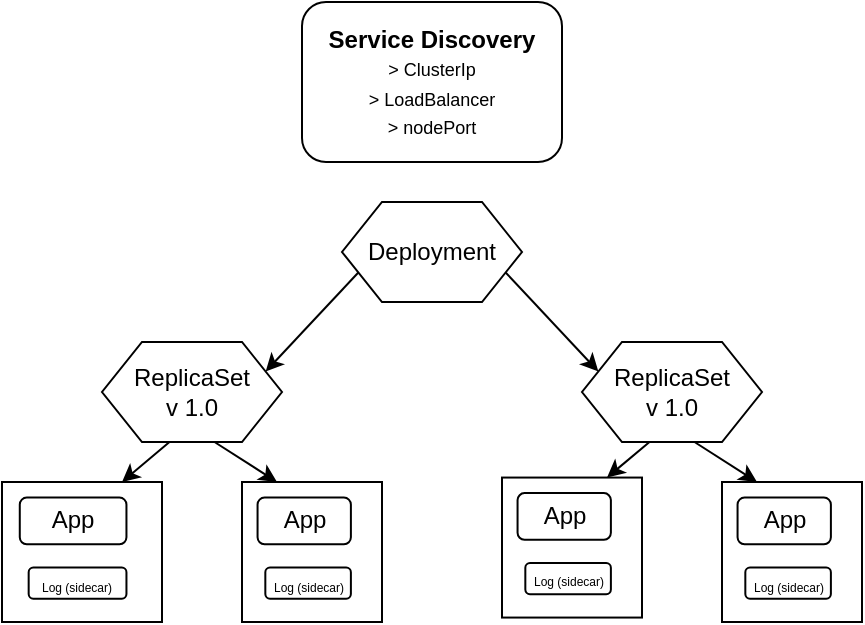 <mxfile version="24.2.2" type="device">
  <diagram name="Page-1" id="Sx2UZqs4cbNBT7Wtza9e">
    <mxGraphModel dx="714" dy="1499" grid="1" gridSize="10" guides="1" tooltips="1" connect="1" arrows="1" fold="1" page="1" pageScale="1" pageWidth="827" pageHeight="1169" math="0" shadow="0">
      <root>
        <mxCell id="0" />
        <mxCell id="1" parent="0" />
        <mxCell id="j1Xux6yjvi7Os7y_vUsY-21" value="Deployment" style="shape=hexagon;perimeter=hexagonPerimeter2;whiteSpace=wrap;html=1;fixedSize=1;" parent="1" vertex="1">
          <mxGeometry x="200" y="40" width="90" height="50" as="geometry" />
        </mxCell>
        <mxCell id="j1Xux6yjvi7Os7y_vUsY-24" value="" style="endArrow=classic;html=1;rounded=0;exitX=0;exitY=0.75;exitDx=0;exitDy=0;entryX=1;entryY=0.25;entryDx=0;entryDy=0;" parent="1" source="j1Xux6yjvi7Os7y_vUsY-21" target="j1Xux6yjvi7Os7y_vUsY-13" edge="1">
          <mxGeometry width="50" height="50" relative="1" as="geometry">
            <mxPoint x="98" y="155" as="sourcePoint" />
            <mxPoint x="75" y="190" as="targetPoint" />
          </mxGeometry>
        </mxCell>
        <mxCell id="j1Xux6yjvi7Os7y_vUsY-28" value="" style="group" parent="1" vertex="1" connectable="0">
          <mxGeometry x="30" y="110" width="190" height="140" as="geometry" />
        </mxCell>
        <mxCell id="j1Xux6yjvi7Os7y_vUsY-13" value="ReplicaSet&lt;br&gt;v 1.0" style="shape=hexagon;perimeter=hexagonPerimeter2;whiteSpace=wrap;html=1;fixedSize=1;" parent="j1Xux6yjvi7Os7y_vUsY-28" vertex="1">
          <mxGeometry x="50" width="90" height="50" as="geometry" />
        </mxCell>
        <mxCell id="j1Xux6yjvi7Os7y_vUsY-15" value="" style="group" parent="j1Xux6yjvi7Os7y_vUsY-28" vertex="1" connectable="0">
          <mxGeometry y="70" width="80" height="70" as="geometry" />
        </mxCell>
        <mxCell id="j1Xux6yjvi7Os7y_vUsY-27" value="" style="group" parent="j1Xux6yjvi7Os7y_vUsY-15" vertex="1" connectable="0">
          <mxGeometry width="80" height="70" as="geometry" />
        </mxCell>
        <mxCell id="j1Xux6yjvi7Os7y_vUsY-9" value="" style="rounded=0;whiteSpace=wrap;html=1;" parent="j1Xux6yjvi7Os7y_vUsY-27" vertex="1">
          <mxGeometry width="80" height="70" as="geometry" />
        </mxCell>
        <mxCell id="j1Xux6yjvi7Os7y_vUsY-10" value="&lt;font style=&quot;font-size: 6px;&quot;&gt;Log (sidecar)&lt;/font&gt;" style="rounded=1;whiteSpace=wrap;html=1;" parent="j1Xux6yjvi7Os7y_vUsY-27" vertex="1">
          <mxGeometry x="13.333" y="42.778" width="48.889" height="15.556" as="geometry" />
        </mxCell>
        <mxCell id="j1Xux6yjvi7Os7y_vUsY-11" value="App" style="rounded=1;whiteSpace=wrap;html=1;" parent="j1Xux6yjvi7Os7y_vUsY-27" vertex="1">
          <mxGeometry x="8.889" y="7.778" width="53.333" height="23.333" as="geometry" />
        </mxCell>
        <mxCell id="j1Xux6yjvi7Os7y_vUsY-16" value="" style="group" parent="j1Xux6yjvi7Os7y_vUsY-28" vertex="1" connectable="0">
          <mxGeometry x="120" y="70" width="70" height="70" as="geometry" />
        </mxCell>
        <mxCell id="j1Xux6yjvi7Os7y_vUsY-17" value="" style="rounded=0;whiteSpace=wrap;html=1;" parent="j1Xux6yjvi7Os7y_vUsY-16" vertex="1">
          <mxGeometry width="70" height="70" as="geometry" />
        </mxCell>
        <mxCell id="j1Xux6yjvi7Os7y_vUsY-18" value="&lt;font style=&quot;font-size: 6px;&quot;&gt;Log (sidecar)&lt;/font&gt;" style="rounded=1;whiteSpace=wrap;html=1;" parent="j1Xux6yjvi7Os7y_vUsY-16" vertex="1">
          <mxGeometry x="11.667" y="42.778" width="42.778" height="15.556" as="geometry" />
        </mxCell>
        <mxCell id="j1Xux6yjvi7Os7y_vUsY-19" value="App" style="rounded=1;whiteSpace=wrap;html=1;" parent="j1Xux6yjvi7Os7y_vUsY-16" vertex="1">
          <mxGeometry x="7.778" y="7.778" width="46.667" height="23.333" as="geometry" />
        </mxCell>
        <mxCell id="j1Xux6yjvi7Os7y_vUsY-22" value="" style="endArrow=classic;html=1;rounded=0;entryX=0.25;entryY=0;entryDx=0;entryDy=0;exitX=0.625;exitY=1;exitDx=0;exitDy=0;" parent="j1Xux6yjvi7Os7y_vUsY-28" source="j1Xux6yjvi7Os7y_vUsY-13" target="j1Xux6yjvi7Os7y_vUsY-17" edge="1">
          <mxGeometry width="50" height="50" relative="1" as="geometry">
            <mxPoint x="150" y="40" as="sourcePoint" />
            <mxPoint x="210" y="40" as="targetPoint" />
            <Array as="points" />
          </mxGeometry>
        </mxCell>
        <mxCell id="j1Xux6yjvi7Os7y_vUsY-23" value="" style="endArrow=classic;html=1;rounded=0;entryX=0.75;entryY=0;entryDx=0;entryDy=0;exitX=0.375;exitY=1;exitDx=0;exitDy=0;" parent="j1Xux6yjvi7Os7y_vUsY-28" source="j1Xux6yjvi7Os7y_vUsY-13" target="j1Xux6yjvi7Os7y_vUsY-9" edge="1">
          <mxGeometry width="50" height="50" relative="1" as="geometry">
            <mxPoint x="126" y="60" as="sourcePoint" />
            <mxPoint x="140" y="80" as="targetPoint" />
          </mxGeometry>
        </mxCell>
        <mxCell id="j1Xux6yjvi7Os7y_vUsY-29" value="" style="group" parent="1" vertex="1" connectable="0">
          <mxGeometry x="270" y="110" width="190" height="140" as="geometry" />
        </mxCell>
        <mxCell id="j1Xux6yjvi7Os7y_vUsY-30" value="ReplicaSet&lt;br&gt;v 1.0" style="shape=hexagon;perimeter=hexagonPerimeter2;whiteSpace=wrap;html=1;fixedSize=1;" parent="j1Xux6yjvi7Os7y_vUsY-29" vertex="1">
          <mxGeometry x="50" width="90" height="50" as="geometry" />
        </mxCell>
        <mxCell id="j1Xux6yjvi7Os7y_vUsY-31" value="" style="group" parent="j1Xux6yjvi7Os7y_vUsY-29" vertex="1" connectable="0">
          <mxGeometry x="10" y="67.78" width="70" height="70" as="geometry" />
        </mxCell>
        <mxCell id="j1Xux6yjvi7Os7y_vUsY-32" value="" style="group" parent="j1Xux6yjvi7Os7y_vUsY-31" vertex="1" connectable="0">
          <mxGeometry width="70" height="70" as="geometry" />
        </mxCell>
        <mxCell id="j1Xux6yjvi7Os7y_vUsY-33" value="" style="rounded=0;whiteSpace=wrap;html=1;" parent="j1Xux6yjvi7Os7y_vUsY-32" vertex="1">
          <mxGeometry width="70" height="70" as="geometry" />
        </mxCell>
        <mxCell id="j1Xux6yjvi7Os7y_vUsY-34" value="&lt;font style=&quot;font-size: 6px;&quot;&gt;Log (sidecar)&lt;/font&gt;" style="rounded=1;whiteSpace=wrap;html=1;" parent="j1Xux6yjvi7Os7y_vUsY-32" vertex="1">
          <mxGeometry x="11.667" y="42.778" width="42.778" height="15.556" as="geometry" />
        </mxCell>
        <mxCell id="j1Xux6yjvi7Os7y_vUsY-35" value="App" style="rounded=1;whiteSpace=wrap;html=1;" parent="j1Xux6yjvi7Os7y_vUsY-32" vertex="1">
          <mxGeometry x="7.778" y="7.778" width="46.667" height="23.333" as="geometry" />
        </mxCell>
        <mxCell id="j1Xux6yjvi7Os7y_vUsY-36" value="" style="group" parent="j1Xux6yjvi7Os7y_vUsY-29" vertex="1" connectable="0">
          <mxGeometry x="120" y="70" width="70" height="70" as="geometry" />
        </mxCell>
        <mxCell id="j1Xux6yjvi7Os7y_vUsY-37" value="" style="rounded=0;whiteSpace=wrap;html=1;" parent="j1Xux6yjvi7Os7y_vUsY-36" vertex="1">
          <mxGeometry width="70" height="70" as="geometry" />
        </mxCell>
        <mxCell id="j1Xux6yjvi7Os7y_vUsY-38" value="&lt;font style=&quot;font-size: 6px;&quot;&gt;Log (sidecar)&lt;/font&gt;" style="rounded=1;whiteSpace=wrap;html=1;" parent="j1Xux6yjvi7Os7y_vUsY-36" vertex="1">
          <mxGeometry x="11.667" y="42.778" width="42.778" height="15.556" as="geometry" />
        </mxCell>
        <mxCell id="j1Xux6yjvi7Os7y_vUsY-39" value="App" style="rounded=1;whiteSpace=wrap;html=1;" parent="j1Xux6yjvi7Os7y_vUsY-36" vertex="1">
          <mxGeometry x="7.778" y="7.778" width="46.667" height="23.333" as="geometry" />
        </mxCell>
        <mxCell id="j1Xux6yjvi7Os7y_vUsY-40" value="" style="endArrow=classic;html=1;rounded=0;entryX=0.25;entryY=0;entryDx=0;entryDy=0;exitX=0.625;exitY=1;exitDx=0;exitDy=0;" parent="j1Xux6yjvi7Os7y_vUsY-29" source="j1Xux6yjvi7Os7y_vUsY-30" target="j1Xux6yjvi7Os7y_vUsY-37" edge="1">
          <mxGeometry width="50" height="50" relative="1" as="geometry">
            <mxPoint x="150" y="40" as="sourcePoint" />
            <mxPoint x="210" y="40" as="targetPoint" />
            <Array as="points" />
          </mxGeometry>
        </mxCell>
        <mxCell id="j1Xux6yjvi7Os7y_vUsY-41" value="" style="endArrow=classic;html=1;rounded=0;entryX=0.75;entryY=0;entryDx=0;entryDy=0;exitX=0.375;exitY=1;exitDx=0;exitDy=0;" parent="j1Xux6yjvi7Os7y_vUsY-29" source="j1Xux6yjvi7Os7y_vUsY-30" target="j1Xux6yjvi7Os7y_vUsY-33" edge="1">
          <mxGeometry width="50" height="50" relative="1" as="geometry">
            <mxPoint x="126" y="60" as="sourcePoint" />
            <mxPoint x="140" y="80" as="targetPoint" />
          </mxGeometry>
        </mxCell>
        <mxCell id="j1Xux6yjvi7Os7y_vUsY-42" value="" style="endArrow=classic;html=1;rounded=0;exitX=1;exitY=0.75;exitDx=0;exitDy=0;entryX=0;entryY=0.25;entryDx=0;entryDy=0;" parent="1" source="j1Xux6yjvi7Os7y_vUsY-21" target="j1Xux6yjvi7Os7y_vUsY-30" edge="1">
          <mxGeometry width="50" height="50" relative="1" as="geometry">
            <mxPoint x="218" y="85" as="sourcePoint" />
            <mxPoint x="172" y="135" as="targetPoint" />
          </mxGeometry>
        </mxCell>
        <mxCell id="j1Xux6yjvi7Os7y_vUsY-45" value="&lt;b&gt;Service Discovery&lt;br&gt;&lt;/b&gt;&lt;font style=&quot;font-size: 9px;&quot;&gt;&amp;gt; ClusterIp&lt;br&gt;&amp;gt; LoadBalancer&lt;br&gt;&amp;gt; nodePort&lt;/font&gt;" style="rounded=1;whiteSpace=wrap;html=1;" parent="1" vertex="1">
          <mxGeometry x="180" y="-60" width="130" height="80" as="geometry" />
        </mxCell>
      </root>
    </mxGraphModel>
  </diagram>
</mxfile>

